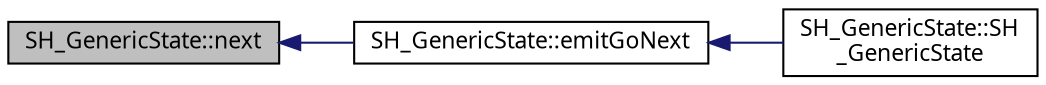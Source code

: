 digraph "SH_GenericState::next"
{
 // INTERACTIVE_SVG=YES
  bgcolor="transparent";
  edge [fontname="Verdana",fontsize="11",labelfontname="Verdana",labelfontsize="11"];
  node [fontname="Verdana",fontsize="11",shape=record];
  rankdir="LR";
  Node1 [label="SH_GenericState::next",height=0.2,width=0.4,color="black", fillcolor="grey75", style="filled" fontcolor="black"];
  Node1 -> Node2 [dir="back",color="midnightblue",fontsize="11",style="solid",fontname="Verdana"];
  Node2 [label="SH_GenericState::emitGoNext",height=0.2,width=0.4,color="black",URL="$classSH__GenericState.html#a66d4d4d94ef4fac3eb8d137848290582"];
  Node2 -> Node3 [dir="back",color="midnightblue",fontsize="11",style="solid",fontname="Verdana"];
  Node3 [label="SH_GenericState::SH\l_GenericState",height=0.2,width=0.4,color="black",URL="$classSH__GenericState.html#a3cc3cb1491b812dfdd032fc6438dfd4e"];
}
